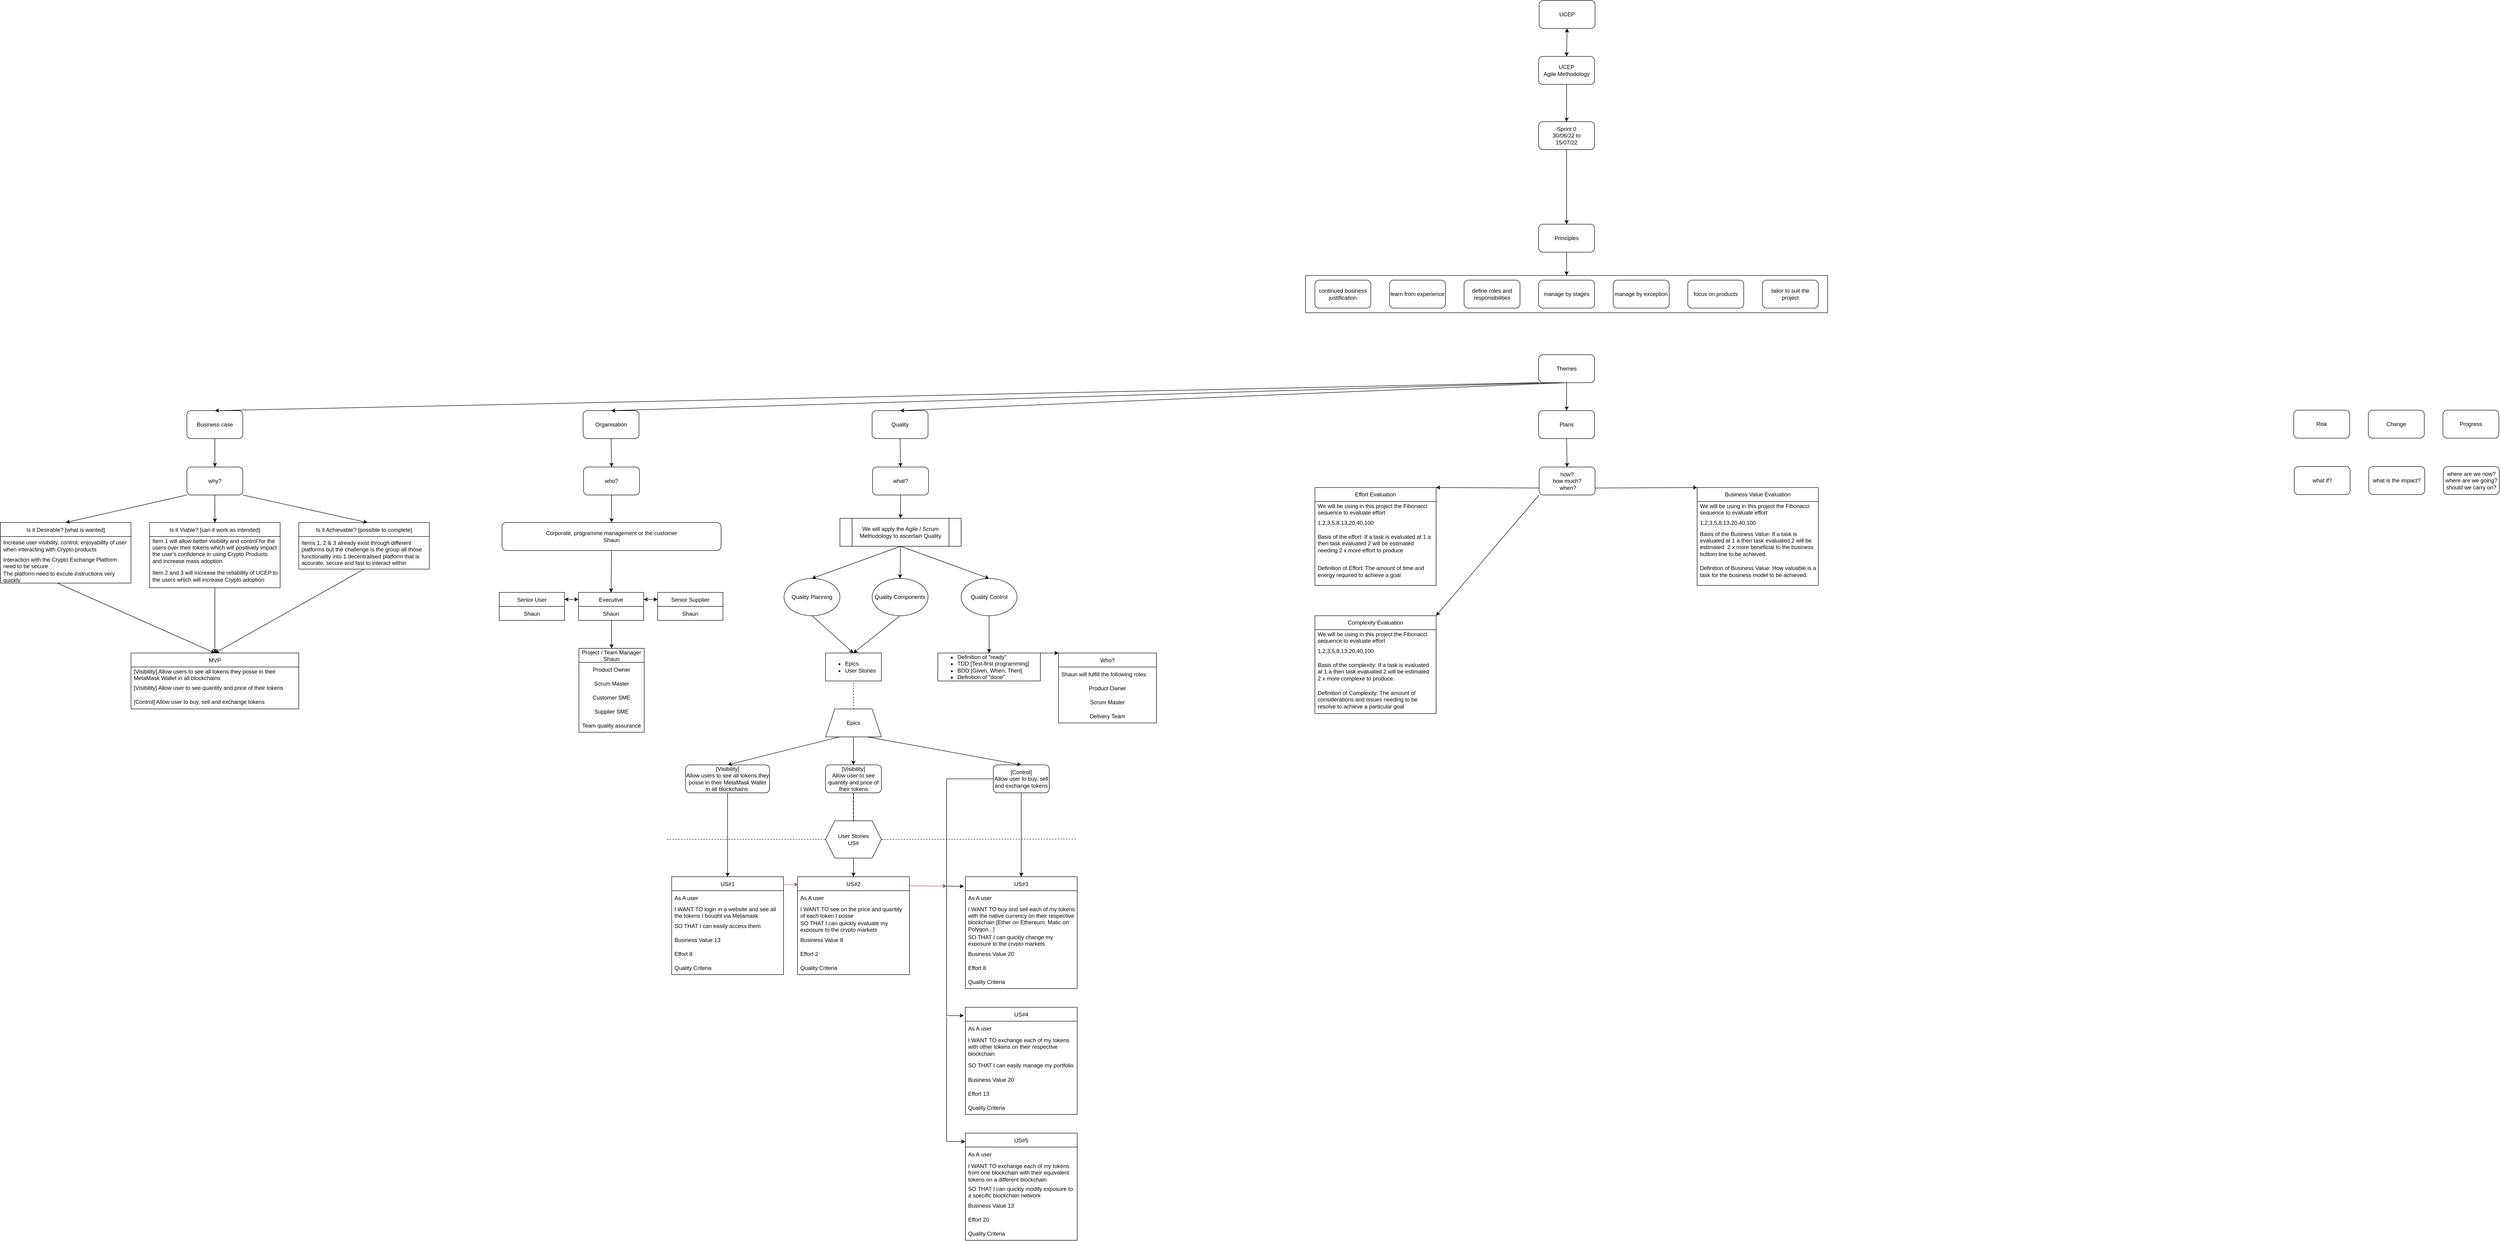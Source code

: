 <mxfile version="20.0.4" type="github">
  <diagram id="-xp2_UzYM689K54tnIvM" name="Page-1">
    <mxGraphModel dx="6742" dy="1818" grid="1" gridSize="10" guides="1" tooltips="1" connect="1" arrows="1" fold="1" page="1" pageScale="1" pageWidth="850" pageHeight="1100" math="0" shadow="0">
      <root>
        <mxCell id="0" />
        <mxCell id="1" parent="0" />
        <mxCell id="vRdH5xnazJ3HthhxBtj9-31" value="" style="endArrow=classic;html=1;rounded=0;exitX=0.5;exitY=1;exitDx=0;exitDy=0;" parent="1" source="vRdH5xnazJ3HthhxBtj9-3" target="vRdH5xnazJ3HthhxBtj9-25" edge="1">
          <mxGeometry width="50" height="50" relative="1" as="geometry">
            <mxPoint x="-1450" y="1800" as="sourcePoint" />
            <mxPoint x="-1400" y="1750" as="targetPoint" />
          </mxGeometry>
        </mxCell>
        <mxCell id="XtWTOUynfwI3D9E_zNgG-14" value="" style="rounded=0;whiteSpace=wrap;html=1;" parent="1" vertex="1">
          <mxGeometry x="-560" y="630" width="1120" height="80" as="geometry" />
        </mxCell>
        <mxCell id="XtWTOUynfwI3D9E_zNgG-5" value="Sprint 0&lt;br&gt;30/06/22 to&lt;br&gt;15/07/22" style="rounded=1;whiteSpace=wrap;html=1;" parent="1" vertex="1">
          <mxGeometry x="-60" y="300" width="120" height="60" as="geometry" />
        </mxCell>
        <mxCell id="XtWTOUynfwI3D9E_zNgG-6" value="Principles" style="rounded=1;whiteSpace=wrap;html=1;" parent="1" vertex="1">
          <mxGeometry x="-60" y="520" width="120" height="60" as="geometry" />
        </mxCell>
        <mxCell id="XtWTOUynfwI3D9E_zNgG-7" value="continued business justification" style="rounded=1;whiteSpace=wrap;html=1;" parent="1" vertex="1">
          <mxGeometry x="-540" y="640" width="120" height="60" as="geometry" />
        </mxCell>
        <mxCell id="XtWTOUynfwI3D9E_zNgG-8" value="learn from experience" style="rounded=1;whiteSpace=wrap;html=1;" parent="1" vertex="1">
          <mxGeometry x="-380" y="640" width="120" height="60" as="geometry" />
        </mxCell>
        <mxCell id="XtWTOUynfwI3D9E_zNgG-9" value="define roles and responsibilities" style="rounded=1;whiteSpace=wrap;html=1;" parent="1" vertex="1">
          <mxGeometry x="-220" y="640" width="120" height="60" as="geometry" />
        </mxCell>
        <mxCell id="XtWTOUynfwI3D9E_zNgG-10" value="manage by stages" style="rounded=1;whiteSpace=wrap;html=1;" parent="1" vertex="1">
          <mxGeometry x="-60" y="640" width="120" height="60" as="geometry" />
        </mxCell>
        <mxCell id="XtWTOUynfwI3D9E_zNgG-11" value="manage by exception" style="rounded=1;whiteSpace=wrap;html=1;" parent="1" vertex="1">
          <mxGeometry x="100" y="640" width="120" height="60" as="geometry" />
        </mxCell>
        <mxCell id="XtWTOUynfwI3D9E_zNgG-12" value="focus on products" style="rounded=1;whiteSpace=wrap;html=1;" parent="1" vertex="1">
          <mxGeometry x="260" y="640" width="120" height="60" as="geometry" />
        </mxCell>
        <mxCell id="XtWTOUynfwI3D9E_zNgG-13" value="tailor to suit the project" style="rounded=1;whiteSpace=wrap;html=1;" parent="1" vertex="1">
          <mxGeometry x="420" y="640" width="120" height="60" as="geometry" />
        </mxCell>
        <mxCell id="XtWTOUynfwI3D9E_zNgG-15" value="" style="endArrow=classic;html=1;rounded=0;entryX=0.5;entryY=0;entryDx=0;entryDy=0;exitX=0.5;exitY=1;exitDx=0;exitDy=0;" parent="1" source="XtWTOUynfwI3D9E_zNgG-6" target="XtWTOUynfwI3D9E_zNgG-14" edge="1">
          <mxGeometry width="50" height="50" relative="1" as="geometry">
            <mxPoint x="-320" y="530" as="sourcePoint" />
            <mxPoint x="-270" y="480" as="targetPoint" />
          </mxGeometry>
        </mxCell>
        <mxCell id="XtWTOUynfwI3D9E_zNgG-17" value="Themes" style="rounded=1;whiteSpace=wrap;html=1;" parent="1" vertex="1">
          <mxGeometry x="-60" y="800" width="120" height="60" as="geometry" />
        </mxCell>
        <mxCell id="XtWTOUynfwI3D9E_zNgG-18" value="Business case" style="rounded=1;whiteSpace=wrap;html=1;" parent="1" vertex="1">
          <mxGeometry x="-2960" y="920" width="120" height="60" as="geometry" />
        </mxCell>
        <mxCell id="XtWTOUynfwI3D9E_zNgG-19" value="Organisation" style="rounded=1;whiteSpace=wrap;html=1;" parent="1" vertex="1">
          <mxGeometry x="-2110" y="920" width="120" height="60" as="geometry" />
        </mxCell>
        <mxCell id="XtWTOUynfwI3D9E_zNgG-20" value="Quality" style="rounded=1;whiteSpace=wrap;html=1;" parent="1" vertex="1">
          <mxGeometry x="-1490" y="920" width="120" height="60" as="geometry" />
        </mxCell>
        <mxCell id="XtWTOUynfwI3D9E_zNgG-21" value="Plans" style="rounded=1;whiteSpace=wrap;html=1;" parent="1" vertex="1">
          <mxGeometry x="-60" y="920" width="120" height="60" as="geometry" />
        </mxCell>
        <mxCell id="XtWTOUynfwI3D9E_zNgG-22" value="Risk" style="rounded=1;whiteSpace=wrap;html=1;" parent="1" vertex="1">
          <mxGeometry x="1560" y="919" width="120" height="60" as="geometry" />
        </mxCell>
        <mxCell id="XtWTOUynfwI3D9E_zNgG-23" value="Change" style="rounded=1;whiteSpace=wrap;html=1;" parent="1" vertex="1">
          <mxGeometry x="1720" y="919" width="120" height="60" as="geometry" />
        </mxCell>
        <mxCell id="XtWTOUynfwI3D9E_zNgG-24" value="Progress" style="rounded=1;whiteSpace=wrap;html=1;" parent="1" vertex="1">
          <mxGeometry x="1880" y="919" width="120" height="60" as="geometry" />
        </mxCell>
        <mxCell id="XtWTOUynfwI3D9E_zNgG-25" value="Is it Desirable? [what is wanted]" style="swimlane;fontStyle=0;childLayout=stackLayout;horizontal=1;startSize=30;horizontalStack=0;resizeParent=1;resizeParentMax=0;resizeLast=0;collapsible=1;marginBottom=0;" parent="1" vertex="1">
          <mxGeometry x="-3360" y="1160" width="280" height="130" as="geometry">
            <mxRectangle x="-1600" y="1160" width="210" height="30" as="alternateBounds" />
          </mxGeometry>
        </mxCell>
        <mxCell id="XtWTOUynfwI3D9E_zNgG-26" value="Increase user visibility, control, enjoyability of user when interacting with Crypto products " style="text;strokeColor=none;fillColor=none;align=left;verticalAlign=middle;spacingLeft=4;spacingRight=4;overflow=hidden;points=[[0,0.5],[1,0.5]];portConstraint=eastwest;rotatable=0;whiteSpace=wrap;" parent="XtWTOUynfwI3D9E_zNgG-25" vertex="1">
          <mxGeometry y="30" width="280" height="40" as="geometry" />
        </mxCell>
        <mxCell id="XtWTOUynfwI3D9E_zNgG-27" value="Interaction with the Crypto Exchange Platform need to be secure" style="text;strokeColor=none;fillColor=none;align=left;verticalAlign=middle;spacingLeft=4;spacingRight=4;overflow=hidden;points=[[0,0.5],[1,0.5]];portConstraint=eastwest;rotatable=0;whiteSpace=wrap;" parent="XtWTOUynfwI3D9E_zNgG-25" vertex="1">
          <mxGeometry y="70" width="280" height="30" as="geometry" />
        </mxCell>
        <mxCell id="XtWTOUynfwI3D9E_zNgG-28" value="The platform need to excute instructions very quickly" style="text;strokeColor=none;fillColor=none;align=left;verticalAlign=middle;spacingLeft=4;spacingRight=4;overflow=hidden;points=[[0,0.5],[1,0.5]];portConstraint=eastwest;rotatable=0;whiteSpace=wrap;" parent="XtWTOUynfwI3D9E_zNgG-25" vertex="1">
          <mxGeometry y="100" width="280" height="30" as="geometry" />
        </mxCell>
        <mxCell id="XtWTOUynfwI3D9E_zNgG-29" value="why?" style="rounded=1;whiteSpace=wrap;html=1;" parent="1" vertex="1">
          <mxGeometry x="-2960" y="1041" width="120" height="60" as="geometry" />
        </mxCell>
        <mxCell id="XtWTOUynfwI3D9E_zNgG-30" value="who?" style="rounded=1;whiteSpace=wrap;html=1;" parent="1" vertex="1">
          <mxGeometry x="-2109" y="1041" width="120" height="60" as="geometry" />
        </mxCell>
        <mxCell id="XtWTOUynfwI3D9E_zNgG-31" value="what?" style="rounded=1;whiteSpace=wrap;html=1;" parent="1" vertex="1">
          <mxGeometry x="-1489" y="1041" width="120" height="60" as="geometry" />
        </mxCell>
        <mxCell id="XtWTOUynfwI3D9E_zNgG-32" value="how? &lt;br&gt;how much?&lt;br&gt;&amp;nbsp;when?" style="rounded=1;whiteSpace=wrap;html=1;" parent="1" vertex="1">
          <mxGeometry x="-59" y="1041" width="120" height="60" as="geometry" />
        </mxCell>
        <mxCell id="XtWTOUynfwI3D9E_zNgG-33" value="what if?" style="rounded=1;whiteSpace=wrap;html=1;" parent="1" vertex="1">
          <mxGeometry x="1561" y="1040" width="120" height="60" as="geometry" />
        </mxCell>
        <mxCell id="XtWTOUynfwI3D9E_zNgG-34" value="what is the impact?" style="rounded=1;whiteSpace=wrap;html=1;" parent="1" vertex="1">
          <mxGeometry x="1721" y="1040" width="120" height="60" as="geometry" />
        </mxCell>
        <mxCell id="XtWTOUynfwI3D9E_zNgG-35" value="where are we now?&lt;br&gt;where are we going?&lt;br&gt;should we carry on?" style="rounded=1;whiteSpace=wrap;html=1;" parent="1" vertex="1">
          <mxGeometry x="1881" y="1040" width="120" height="60" as="geometry" />
        </mxCell>
        <mxCell id="XtWTOUynfwI3D9E_zNgG-36" value="Is it Viable? [can it work as intended]" style="swimlane;fontStyle=0;childLayout=stackLayout;horizontal=1;startSize=30;horizontalStack=0;resizeParent=1;resizeParentMax=0;resizeLast=0;collapsible=1;marginBottom=0;" parent="1" vertex="1">
          <mxGeometry x="-3040" y="1160" width="280" height="140" as="geometry">
            <mxRectangle x="-1280" y="1160" width="240" height="30" as="alternateBounds" />
          </mxGeometry>
        </mxCell>
        <mxCell id="XtWTOUynfwI3D9E_zNgG-37" value="Item 1 will allow better visibility and control for the users over their tokens which will positively impact the user&#39;s confidence in using Crypto Products and increase mass adoption" style="text;strokeColor=none;fillColor=none;align=left;verticalAlign=middle;spacingLeft=4;spacingRight=4;overflow=hidden;points=[[0,0.5],[1,0.5]];portConstraint=eastwest;rotatable=0;whiteSpace=wrap;" parent="XtWTOUynfwI3D9E_zNgG-36" vertex="1">
          <mxGeometry y="30" width="280" height="60" as="geometry" />
        </mxCell>
        <mxCell id="XtWTOUynfwI3D9E_zNgG-38" value="Item 2 and 3 will increase the reliability of UCEP to the users which will increase Crypto adoption" style="text;strokeColor=none;fillColor=none;align=left;verticalAlign=middle;spacingLeft=4;spacingRight=4;overflow=hidden;points=[[0,0.5],[1,0.5]];portConstraint=eastwest;rotatable=0;whiteSpace=wrap;" parent="XtWTOUynfwI3D9E_zNgG-36" vertex="1">
          <mxGeometry y="90" width="280" height="50" as="geometry" />
        </mxCell>
        <mxCell id="XtWTOUynfwI3D9E_zNgG-40" value="Is it Achievable? [possible to complete]" style="swimlane;fontStyle=0;childLayout=stackLayout;horizontal=1;startSize=30;horizontalStack=0;resizeParent=1;resizeParentMax=0;resizeLast=0;collapsible=1;marginBottom=0;" parent="1" vertex="1">
          <mxGeometry x="-2720" y="1160" width="280" height="100" as="geometry">
            <mxRectangle x="-960" y="1160" width="250" height="30" as="alternateBounds" />
          </mxGeometry>
        </mxCell>
        <mxCell id="XtWTOUynfwI3D9E_zNgG-41" value="Items 1, 2 &amp; 3 already exist through different platforms but the challenge is the group all those functionality into 1 decentralised platform that is accurate, secure and fast to interact within " style="text;strokeColor=none;fillColor=none;align=left;verticalAlign=middle;spacingLeft=4;spacingRight=4;overflow=hidden;points=[[0,0.5],[1,0.5]];portConstraint=eastwest;rotatable=0;whiteSpace=wrap;" parent="XtWTOUynfwI3D9E_zNgG-40" vertex="1">
          <mxGeometry y="30" width="280" height="70" as="geometry" />
        </mxCell>
        <mxCell id="XtWTOUynfwI3D9E_zNgG-50" value="UCEP" style="rounded=1;whiteSpace=wrap;html=1;" parent="1" vertex="1">
          <mxGeometry x="-59" y="40" width="120" height="60" as="geometry" />
        </mxCell>
        <mxCell id="XtWTOUynfwI3D9E_zNgG-51" value="UCEP&lt;br&gt;Agile Methodology" style="rounded=1;whiteSpace=wrap;html=1;" parent="1" vertex="1">
          <mxGeometry x="-60" y="160" width="120" height="60" as="geometry" />
        </mxCell>
        <mxCell id="XtWTOUynfwI3D9E_zNgG-52" value="" style="endArrow=classic;html=1;rounded=0;entryX=0.5;entryY=0;entryDx=0;entryDy=0;exitX=0.5;exitY=1;exitDx=0;exitDy=0;" parent="1" source="XtWTOUynfwI3D9E_zNgG-51" target="XtWTOUynfwI3D9E_zNgG-5" edge="1">
          <mxGeometry width="50" height="50" relative="1" as="geometry">
            <mxPoint x="130" y="240" as="sourcePoint" />
            <mxPoint x="180" y="190" as="targetPoint" />
          </mxGeometry>
        </mxCell>
        <mxCell id="XtWTOUynfwI3D9E_zNgG-53" value="" style="endArrow=classic;startArrow=classic;html=1;rounded=0;entryX=0.5;entryY=1;entryDx=0;entryDy=0;exitX=0.5;exitY=0;exitDx=0;exitDy=0;" parent="1" source="XtWTOUynfwI3D9E_zNgG-51" target="XtWTOUynfwI3D9E_zNgG-50" edge="1">
          <mxGeometry width="50" height="50" relative="1" as="geometry">
            <mxPoint x="-120" y="150" as="sourcePoint" />
            <mxPoint x="-70" y="100" as="targetPoint" />
          </mxGeometry>
        </mxCell>
        <mxCell id="XtWTOUynfwI3D9E_zNgG-54" value="" style="endArrow=classic;html=1;rounded=0;exitX=0.5;exitY=1;exitDx=0;exitDy=0;" parent="1" source="XtWTOUynfwI3D9E_zNgG-5" target="XtWTOUynfwI3D9E_zNgG-6" edge="1">
          <mxGeometry width="50" height="50" relative="1" as="geometry">
            <mxPoint x="10" y="230.0" as="sourcePoint" />
            <mxPoint x="10" y="310.0" as="targetPoint" />
          </mxGeometry>
        </mxCell>
        <mxCell id="XtWTOUynfwI3D9E_zNgG-55" value="MVP" style="swimlane;fontStyle=0;childLayout=stackLayout;horizontal=1;startSize=30;horizontalStack=0;resizeParent=1;resizeParentMax=0;resizeLast=0;collapsible=1;marginBottom=0;" parent="1" vertex="1">
          <mxGeometry x="-3080" y="1440" width="360" height="120" as="geometry" />
        </mxCell>
        <mxCell id="iUvvFjzNi27CCmDbadeU-1" value="[Visibility] Allow users to see all tokens they posse in their MetaMask Wallet in all blockchains " style="text;strokeColor=none;fillColor=none;align=left;verticalAlign=middle;spacingLeft=4;spacingRight=4;overflow=hidden;points=[[0,0.5],[1,0.5]];portConstraint=eastwest;rotatable=0;whiteSpace=wrap;" parent="XtWTOUynfwI3D9E_zNgG-55" vertex="1">
          <mxGeometry y="30" width="360" height="30" as="geometry" />
        </mxCell>
        <mxCell id="iUvvFjzNi27CCmDbadeU-2" value="[Visibility] Allow user to see quantity and price of their tokens" style="text;strokeColor=none;fillColor=none;align=left;verticalAlign=middle;spacingLeft=4;spacingRight=4;overflow=hidden;points=[[0,0.5],[1,0.5]];portConstraint=eastwest;rotatable=0;whiteSpace=wrap;" parent="XtWTOUynfwI3D9E_zNgG-55" vertex="1">
          <mxGeometry y="60" width="360" height="30" as="geometry" />
        </mxCell>
        <mxCell id="iUvvFjzNi27CCmDbadeU-3" value="[Control] Allow user to buy, sell and exchange tokens" style="text;strokeColor=none;fillColor=none;align=left;verticalAlign=middle;spacingLeft=4;spacingRight=4;overflow=hidden;points=[[0,0.5],[1,0.5]];portConstraint=eastwest;rotatable=0;whiteSpace=wrap;" parent="XtWTOUynfwI3D9E_zNgG-55" vertex="1">
          <mxGeometry y="90" width="360" height="30" as="geometry" />
        </mxCell>
        <mxCell id="XtWTOUynfwI3D9E_zNgG-59" value="" style="endArrow=classic;html=1;rounded=0;entryX=0.5;entryY=0;entryDx=0;entryDy=0;exitX=0;exitY=1;exitDx=0;exitDy=0;" parent="1" source="XtWTOUynfwI3D9E_zNgG-29" target="XtWTOUynfwI3D9E_zNgG-25" edge="1">
          <mxGeometry width="50" height="50" relative="1" as="geometry">
            <mxPoint x="-3090" y="940" as="sourcePoint" />
            <mxPoint x="-3040" y="890" as="targetPoint" />
          </mxGeometry>
        </mxCell>
        <mxCell id="XtWTOUynfwI3D9E_zNgG-60" value="" style="endArrow=classic;html=1;rounded=0;exitX=0.5;exitY=1;exitDx=0;exitDy=0;" parent="1" source="XtWTOUynfwI3D9E_zNgG-29" target="XtWTOUynfwI3D9E_zNgG-36" edge="1">
          <mxGeometry width="50" height="50" relative="1" as="geometry">
            <mxPoint x="-2950" y="1111" as="sourcePoint" />
            <mxPoint x="-3210" y="1170" as="targetPoint" />
          </mxGeometry>
        </mxCell>
        <mxCell id="XtWTOUynfwI3D9E_zNgG-61" value="" style="endArrow=classic;html=1;rounded=0;exitX=1;exitY=1;exitDx=0;exitDy=0;entryX=0.527;entryY=0.001;entryDx=0;entryDy=0;entryPerimeter=0;" parent="1" source="XtWTOUynfwI3D9E_zNgG-29" target="XtWTOUynfwI3D9E_zNgG-40" edge="1">
          <mxGeometry width="50" height="50" relative="1" as="geometry">
            <mxPoint x="-2890" y="1111" as="sourcePoint" />
            <mxPoint x="-2890" y="1170" as="targetPoint" />
          </mxGeometry>
        </mxCell>
        <mxCell id="XtWTOUynfwI3D9E_zNgG-62" value="" style="endArrow=classic;html=1;rounded=0;entryX=0.5;entryY=0;entryDx=0;entryDy=0;exitX=0.438;exitY=1.006;exitDx=0;exitDy=0;exitPerimeter=0;" parent="1" source="XtWTOUynfwI3D9E_zNgG-28" target="XtWTOUynfwI3D9E_zNgG-55" edge="1">
          <mxGeometry width="50" height="50" relative="1" as="geometry">
            <mxPoint x="-3260" y="1190" as="sourcePoint" />
            <mxPoint x="-2880" y="1440" as="targetPoint" />
          </mxGeometry>
        </mxCell>
        <mxCell id="XtWTOUynfwI3D9E_zNgG-63" value="" style="endArrow=classic;html=1;rounded=0;entryX=0.5;entryY=0;entryDx=0;entryDy=0;exitX=0.5;exitY=1;exitDx=0;exitDy=0;" parent="1" source="XtWTOUynfwI3D9E_zNgG-36" target="XtWTOUynfwI3D9E_zNgG-55" edge="1">
          <mxGeometry width="50" height="50" relative="1" as="geometry">
            <mxPoint x="-2920" y="1200" as="sourcePoint" />
            <mxPoint x="-2890" y="1450" as="targetPoint" />
          </mxGeometry>
        </mxCell>
        <mxCell id="XtWTOUynfwI3D9E_zNgG-64" value="" style="endArrow=classic;html=1;rounded=0;exitX=0.5;exitY=1;exitDx=0;exitDy=0;entryX=0.5;entryY=0;entryDx=0;entryDy=0;" parent="1" source="XtWTOUynfwI3D9E_zNgG-40" target="XtWTOUynfwI3D9E_zNgG-55" edge="1">
          <mxGeometry width="50" height="50" relative="1" as="geometry">
            <mxPoint x="-2890" y="1310" as="sourcePoint" />
            <mxPoint x="-2830" y="1410" as="targetPoint" />
          </mxGeometry>
        </mxCell>
        <mxCell id="XtWTOUynfwI3D9E_zNgG-65" value="" style="endArrow=classic;html=1;rounded=0;entryX=0.5;entryY=0;entryDx=0;entryDy=0;exitX=0.5;exitY=1;exitDx=0;exitDy=0;" parent="1" source="XtWTOUynfwI3D9E_zNgG-18" target="XtWTOUynfwI3D9E_zNgG-29" edge="1">
          <mxGeometry width="50" height="50" relative="1" as="geometry">
            <mxPoint x="-3000" y="820" as="sourcePoint" />
            <mxPoint x="-2950" y="770" as="targetPoint" />
          </mxGeometry>
        </mxCell>
        <mxCell id="iUvvFjzNi27CCmDbadeU-4" value="" style="endArrow=classic;html=1;rounded=0;entryX=0.5;entryY=0;entryDx=0;entryDy=0;exitX=0;exitY=1;exitDx=0;exitDy=0;" parent="1" source="XtWTOUynfwI3D9E_zNgG-17" target="XtWTOUynfwI3D9E_zNgG-18" edge="1">
          <mxGeometry width="50" height="50" relative="1" as="geometry">
            <mxPoint x="-760" y="510" as="sourcePoint" />
            <mxPoint x="-710" y="460" as="targetPoint" />
          </mxGeometry>
        </mxCell>
        <mxCell id="iaCH7gc9dJWfAc2DTMmz-1" value="" style="endArrow=classic;html=1;rounded=0;entryX=0.5;entryY=0;entryDx=0;entryDy=0;exitX=0.25;exitY=1;exitDx=0;exitDy=0;" parent="1" source="XtWTOUynfwI3D9E_zNgG-17" target="XtWTOUynfwI3D9E_zNgG-19" edge="1">
          <mxGeometry width="50" height="50" relative="1" as="geometry">
            <mxPoint x="-550" y="1140" as="sourcePoint" />
            <mxPoint x="-500" y="1090" as="targetPoint" />
          </mxGeometry>
        </mxCell>
        <mxCell id="iaCH7gc9dJWfAc2DTMmz-2" value="" style="endArrow=classic;html=1;rounded=0;entryX=0.5;entryY=0;entryDx=0;entryDy=0;exitX=0.5;exitY=1;exitDx=0;exitDy=0;" parent="1" source="XtWTOUynfwI3D9E_zNgG-19" target="XtWTOUynfwI3D9E_zNgG-30" edge="1">
          <mxGeometry width="50" height="50" relative="1" as="geometry">
            <mxPoint x="-2050" y="990" as="sourcePoint" />
            <mxPoint x="-2240" y="980" as="targetPoint" />
          </mxGeometry>
        </mxCell>
        <mxCell id="iaCH7gc9dJWfAc2DTMmz-7" value="Senior User" style="swimlane;fontStyle=0;childLayout=stackLayout;horizontal=1;startSize=30;horizontalStack=0;resizeParent=1;resizeParentMax=0;resizeLast=0;collapsible=1;marginBottom=0;" parent="1" vertex="1">
          <mxGeometry x="-2290" y="1310" width="140" height="60" as="geometry" />
        </mxCell>
        <mxCell id="iaCH7gc9dJWfAc2DTMmz-8" value="Shaun" style="text;strokeColor=none;fillColor=none;align=center;verticalAlign=middle;spacingLeft=4;spacingRight=4;overflow=hidden;points=[[0,0.5],[1,0.5]];portConstraint=eastwest;rotatable=0;" parent="iaCH7gc9dJWfAc2DTMmz-7" vertex="1">
          <mxGeometry y="30" width="140" height="30" as="geometry" />
        </mxCell>
        <mxCell id="iaCH7gc9dJWfAc2DTMmz-11" value="Executive" style="swimlane;fontStyle=0;childLayout=stackLayout;horizontal=1;startSize=30;horizontalStack=0;resizeParent=1;resizeParentMax=0;resizeLast=0;collapsible=1;marginBottom=0;" parent="1" vertex="1">
          <mxGeometry x="-2120" y="1310" width="140" height="60" as="geometry" />
        </mxCell>
        <mxCell id="iaCH7gc9dJWfAc2DTMmz-12" value="Shaun" style="text;strokeColor=none;fillColor=none;align=center;verticalAlign=middle;spacingLeft=4;spacingRight=4;overflow=hidden;points=[[0,0.5],[1,0.5]];portConstraint=eastwest;rotatable=0;" parent="iaCH7gc9dJWfAc2DTMmz-11" vertex="1">
          <mxGeometry y="30" width="140" height="30" as="geometry" />
        </mxCell>
        <mxCell id="iaCH7gc9dJWfAc2DTMmz-13" value="Senior Supplier" style="swimlane;fontStyle=0;childLayout=stackLayout;horizontal=1;startSize=30;horizontalStack=0;resizeParent=1;resizeParentMax=0;resizeLast=0;collapsible=1;marginBottom=0;" parent="1" vertex="1">
          <mxGeometry x="-1950" y="1310" width="140" height="60" as="geometry" />
        </mxCell>
        <mxCell id="iaCH7gc9dJWfAc2DTMmz-14" value="Shaun" style="text;strokeColor=none;fillColor=none;align=center;verticalAlign=middle;spacingLeft=4;spacingRight=4;overflow=hidden;points=[[0,0.5],[1,0.5]];portConstraint=eastwest;rotatable=0;" parent="iaCH7gc9dJWfAc2DTMmz-13" vertex="1">
          <mxGeometry y="30" width="140" height="30" as="geometry" />
        </mxCell>
        <mxCell id="iaCH7gc9dJWfAc2DTMmz-15" value="Project / Team Manager&#xa;Shaun" style="swimlane;fontStyle=0;childLayout=stackLayout;horizontal=1;startSize=30;horizontalStack=0;resizeParent=1;resizeParentMax=0;resizeLast=0;collapsible=1;marginBottom=0;" parent="1" vertex="1">
          <mxGeometry x="-2119" y="1430" width="140" height="180" as="geometry" />
        </mxCell>
        <mxCell id="Typ8SdLC9rbJ4DN7pZdF-2" value="Product Owner" style="text;strokeColor=none;fillColor=none;align=center;verticalAlign=middle;spacingLeft=4;spacingRight=4;overflow=hidden;points=[[0,0.5],[1,0.5]];portConstraint=eastwest;rotatable=0;" parent="iaCH7gc9dJWfAc2DTMmz-15" vertex="1">
          <mxGeometry y="30" width="140" height="30" as="geometry" />
        </mxCell>
        <mxCell id="iaCH7gc9dJWfAc2DTMmz-18" value="Scrum Master" style="text;strokeColor=none;fillColor=none;align=center;verticalAlign=middle;spacingLeft=4;spacingRight=4;overflow=hidden;points=[[0,0.5],[1,0.5]];portConstraint=eastwest;rotatable=0;" parent="iaCH7gc9dJWfAc2DTMmz-15" vertex="1">
          <mxGeometry y="60" width="140" height="30" as="geometry" />
        </mxCell>
        <mxCell id="iaCH7gc9dJWfAc2DTMmz-16" value="Customer SME" style="text;strokeColor=none;fillColor=none;align=center;verticalAlign=middle;spacingLeft=4;spacingRight=4;overflow=hidden;points=[[0,0.5],[1,0.5]];portConstraint=eastwest;rotatable=0;" parent="iaCH7gc9dJWfAc2DTMmz-15" vertex="1">
          <mxGeometry y="90" width="140" height="30" as="geometry" />
        </mxCell>
        <mxCell id="iaCH7gc9dJWfAc2DTMmz-17" value="Supplier SME" style="text;strokeColor=none;fillColor=none;align=center;verticalAlign=middle;spacingLeft=4;spacingRight=4;overflow=hidden;points=[[0,0.5],[1,0.5]];portConstraint=eastwest;rotatable=0;" parent="iaCH7gc9dJWfAc2DTMmz-15" vertex="1">
          <mxGeometry y="120" width="140" height="30" as="geometry" />
        </mxCell>
        <mxCell id="Typ8SdLC9rbJ4DN7pZdF-1" value="Team quality assurance" style="text;strokeColor=none;fillColor=none;align=center;verticalAlign=middle;spacingLeft=4;spacingRight=4;overflow=hidden;points=[[0,0.5],[1,0.5]];portConstraint=eastwest;rotatable=0;" parent="iaCH7gc9dJWfAc2DTMmz-15" vertex="1">
          <mxGeometry y="150" width="140" height="30" as="geometry" />
        </mxCell>
        <mxCell id="iaCH7gc9dJWfAc2DTMmz-22" value="" style="endArrow=classic;html=1;rounded=0;entryX=0.5;entryY=0;entryDx=0;entryDy=0;exitX=0.507;exitY=0.967;exitDx=0;exitDy=0;exitPerimeter=0;" parent="1" source="iaCH7gc9dJWfAc2DTMmz-12" target="iaCH7gc9dJWfAc2DTMmz-15" edge="1">
          <mxGeometry width="50" height="50" relative="1" as="geometry">
            <mxPoint x="-2590" y="1430" as="sourcePoint" />
            <mxPoint x="-2050" y="1430" as="targetPoint" />
          </mxGeometry>
        </mxCell>
        <mxCell id="iaCH7gc9dJWfAc2DTMmz-23" value="" style="endArrow=classic;startArrow=classic;html=1;rounded=0;entryX=0;entryY=0.25;entryDx=0;entryDy=0;exitX=1;exitY=0.25;exitDx=0;exitDy=0;" parent="1" source="iaCH7gc9dJWfAc2DTMmz-7" target="iaCH7gc9dJWfAc2DTMmz-11" edge="1">
          <mxGeometry width="50" height="50" relative="1" as="geometry">
            <mxPoint x="-2410" y="1450" as="sourcePoint" />
            <mxPoint x="-2360" y="1400" as="targetPoint" />
          </mxGeometry>
        </mxCell>
        <mxCell id="iaCH7gc9dJWfAc2DTMmz-24" value="" style="endArrow=classic;startArrow=classic;html=1;rounded=0;entryX=0;entryY=0.25;entryDx=0;entryDy=0;exitX=1;exitY=0.25;exitDx=0;exitDy=0;" parent="1" source="iaCH7gc9dJWfAc2DTMmz-11" target="iaCH7gc9dJWfAc2DTMmz-13" edge="1">
          <mxGeometry width="50" height="50" relative="1" as="geometry">
            <mxPoint x="-2430" y="1460" as="sourcePoint" />
            <mxPoint x="-2380" y="1410" as="targetPoint" />
          </mxGeometry>
        </mxCell>
        <mxCell id="iaCH7gc9dJWfAc2DTMmz-25" value="Corporate, programme management or the customer&lt;br&gt;Shaun" style="rounded=1;whiteSpace=wrap;html=1;" parent="1" vertex="1">
          <mxGeometry x="-2284" y="1160" width="470" height="60" as="geometry" />
        </mxCell>
        <mxCell id="iaCH7gc9dJWfAc2DTMmz-26" value="" style="endArrow=classic;html=1;rounded=0;entryX=0.5;entryY=0;entryDx=0;entryDy=0;exitX=0.5;exitY=1;exitDx=0;exitDy=0;" parent="1" source="XtWTOUynfwI3D9E_zNgG-30" target="iaCH7gc9dJWfAc2DTMmz-25" edge="1">
          <mxGeometry width="50" height="50" relative="1" as="geometry">
            <mxPoint x="-2290" y="1100" as="sourcePoint" />
            <mxPoint x="-2240" y="1050" as="targetPoint" />
          </mxGeometry>
        </mxCell>
        <mxCell id="iaCH7gc9dJWfAc2DTMmz-27" value="" style="endArrow=classic;html=1;rounded=0;entryX=0.5;entryY=0;entryDx=0;entryDy=0;exitX=0.5;exitY=1;exitDx=0;exitDy=0;" parent="1" source="iaCH7gc9dJWfAc2DTMmz-25" target="iaCH7gc9dJWfAc2DTMmz-11" edge="1">
          <mxGeometry width="50" height="50" relative="1" as="geometry">
            <mxPoint x="-2240" y="1300" as="sourcePoint" />
            <mxPoint x="-2190" y="1250" as="targetPoint" />
          </mxGeometry>
        </mxCell>
        <mxCell id="Typ8SdLC9rbJ4DN7pZdF-3" value="" style="endArrow=classic;html=1;rounded=0;entryX=0.5;entryY=0;entryDx=0;entryDy=0;exitX=0.5;exitY=1;exitDx=0;exitDy=0;" parent="1" source="XtWTOUynfwI3D9E_zNgG-20" target="XtWTOUynfwI3D9E_zNgG-31" edge="1">
          <mxGeometry width="50" height="50" relative="1" as="geometry">
            <mxPoint x="-1620" y="1060" as="sourcePoint" />
            <mxPoint x="-1570" y="1010" as="targetPoint" />
          </mxGeometry>
        </mxCell>
        <mxCell id="Typ8SdLC9rbJ4DN7pZdF-4" value="" style="endArrow=classic;html=1;rounded=0;entryX=0.5;entryY=0;entryDx=0;entryDy=0;exitX=0.5;exitY=1;exitDx=0;exitDy=0;" parent="1" source="XtWTOUynfwI3D9E_zNgG-17" target="XtWTOUynfwI3D9E_zNgG-20" edge="1">
          <mxGeometry width="50" height="50" relative="1" as="geometry">
            <mxPoint x="-300" y="950" as="sourcePoint" />
            <mxPoint x="-250" y="900" as="targetPoint" />
          </mxGeometry>
        </mxCell>
        <mxCell id="Typ8SdLC9rbJ4DN7pZdF-5" value="We will apply the Agile / Scrum Methodology to ascertain Quality" style="shape=process;whiteSpace=wrap;html=1;backgroundOutline=1;" parent="1" vertex="1">
          <mxGeometry x="-1559" y="1151" width="260" height="60" as="geometry" />
        </mxCell>
        <mxCell id="Typ8SdLC9rbJ4DN7pZdF-6" value="" style="endArrow=classic;html=1;rounded=0;entryX=0.5;entryY=0;entryDx=0;entryDy=0;exitX=0.5;exitY=1;exitDx=0;exitDy=0;" parent="1" source="XtWTOUynfwI3D9E_zNgG-31" target="Typ8SdLC9rbJ4DN7pZdF-5" edge="1">
          <mxGeometry width="50" height="50" relative="1" as="geometry">
            <mxPoint x="-1720" y="1040" as="sourcePoint" />
            <mxPoint x="-1670" y="990" as="targetPoint" />
          </mxGeometry>
        </mxCell>
        <mxCell id="Typ8SdLC9rbJ4DN7pZdF-11" value="Quality Planning" style="ellipse;whiteSpace=wrap;html=1;" parent="1" vertex="1">
          <mxGeometry x="-1679" y="1280" width="120" height="80" as="geometry" />
        </mxCell>
        <mxCell id="Typ8SdLC9rbJ4DN7pZdF-12" value="Quality Components" style="ellipse;whiteSpace=wrap;html=1;" parent="1" vertex="1">
          <mxGeometry x="-1490" y="1280" width="120" height="80" as="geometry" />
        </mxCell>
        <mxCell id="Typ8SdLC9rbJ4DN7pZdF-13" value="Quality Control" style="ellipse;whiteSpace=wrap;html=1;" parent="1" vertex="1">
          <mxGeometry x="-1299" y="1280" width="120" height="80" as="geometry" />
        </mxCell>
        <mxCell id="Typ8SdLC9rbJ4DN7pZdF-14" value="" style="endArrow=classic;html=1;rounded=0;entryX=0.5;entryY=0;entryDx=0;entryDy=0;exitX=0.5;exitY=1;exitDx=0;exitDy=0;" parent="1" source="Typ8SdLC9rbJ4DN7pZdF-5" target="Typ8SdLC9rbJ4DN7pZdF-11" edge="1">
          <mxGeometry width="50" height="50" relative="1" as="geometry">
            <mxPoint x="-1530" y="1280" as="sourcePoint" />
            <mxPoint x="-1480" y="1230" as="targetPoint" />
          </mxGeometry>
        </mxCell>
        <mxCell id="Typ8SdLC9rbJ4DN7pZdF-15" value="" style="endArrow=classic;html=1;rounded=0;exitX=0.5;exitY=1;exitDx=0;exitDy=0;entryX=0.5;entryY=0;entryDx=0;entryDy=0;" parent="1" source="Typ8SdLC9rbJ4DN7pZdF-5" target="Typ8SdLC9rbJ4DN7pZdF-12" edge="1">
          <mxGeometry width="50" height="50" relative="1" as="geometry">
            <mxPoint x="-1350" y="1280" as="sourcePoint" />
            <mxPoint x="-1300" y="1230" as="targetPoint" />
          </mxGeometry>
        </mxCell>
        <mxCell id="Typ8SdLC9rbJ4DN7pZdF-16" value="" style="endArrow=classic;html=1;rounded=0;exitX=0.5;exitY=1;exitDx=0;exitDy=0;entryX=0.5;entryY=0;entryDx=0;entryDy=0;" parent="1" source="Typ8SdLC9rbJ4DN7pZdF-5" target="Typ8SdLC9rbJ4DN7pZdF-13" edge="1">
          <mxGeometry width="50" height="50" relative="1" as="geometry">
            <mxPoint x="-1419" y="1221" as="sourcePoint" />
            <mxPoint x="-1420" y="1290" as="targetPoint" />
          </mxGeometry>
        </mxCell>
        <mxCell id="Typ8SdLC9rbJ4DN7pZdF-17" value="&lt;blockquote style=&quot;margin: 0 0 0 40px; border: none; padding: 0px;&quot;&gt;&lt;/blockquote&gt;&lt;ul&gt;&lt;li&gt;&lt;span style=&quot;background-color: initial;&quot;&gt;Epics&lt;/span&gt;&lt;/li&gt;&lt;li&gt;&lt;span style=&quot;background-color: initial;&quot;&gt;User Stories&lt;/span&gt;&lt;/li&gt;&lt;/ul&gt;" style="rounded=0;whiteSpace=wrap;html=1;align=left;" parent="1" vertex="1">
          <mxGeometry x="-1590" y="1440" width="120" height="60" as="geometry" />
        </mxCell>
        <mxCell id="Typ8SdLC9rbJ4DN7pZdF-18" value="&lt;blockquote style=&quot;margin: 0 0 0 40px; border: none; padding: 0px;&quot;&gt;&lt;/blockquote&gt;&lt;ul&gt;&lt;li&gt;Definition of &quot;ready&quot;&lt;/li&gt;&lt;li&gt;TDD [Test-first programming]&lt;/li&gt;&lt;li&gt;BDD [Given, When, Then]&lt;/li&gt;&lt;li&gt;Definition of &quot;done&quot;&lt;/li&gt;&lt;/ul&gt;" style="rounded=0;whiteSpace=wrap;html=1;align=left;" parent="1" vertex="1">
          <mxGeometry x="-1349" y="1440" width="220" height="60" as="geometry" />
        </mxCell>
        <mxCell id="Typ8SdLC9rbJ4DN7pZdF-19" value="" style="endArrow=classic;html=1;rounded=0;exitX=0.5;exitY=1;exitDx=0;exitDy=0;entryX=0.5;entryY=0;entryDx=0;entryDy=0;" parent="1" source="Typ8SdLC9rbJ4DN7pZdF-11" target="Typ8SdLC9rbJ4DN7pZdF-17" edge="1">
          <mxGeometry width="50" height="50" relative="1" as="geometry">
            <mxPoint x="-1720" y="1490" as="sourcePoint" />
            <mxPoint x="-1550" y="1440" as="targetPoint" />
          </mxGeometry>
        </mxCell>
        <mxCell id="Typ8SdLC9rbJ4DN7pZdF-20" value="" style="endArrow=classic;html=1;rounded=0;exitX=0.5;exitY=1;exitDx=0;exitDy=0;entryX=0.5;entryY=0;entryDx=0;entryDy=0;" parent="1" source="Typ8SdLC9rbJ4DN7pZdF-12" target="Typ8SdLC9rbJ4DN7pZdF-17" edge="1">
          <mxGeometry width="50" height="50" relative="1" as="geometry">
            <mxPoint x="-1609" y="1370" as="sourcePoint" />
            <mxPoint x="-1540" y="1450" as="targetPoint" />
          </mxGeometry>
        </mxCell>
        <mxCell id="Typ8SdLC9rbJ4DN7pZdF-21" value="" style="endArrow=classic;html=1;rounded=0;exitX=0.5;exitY=1;exitDx=0;exitDy=0;entryX=0.5;entryY=0;entryDx=0;entryDy=0;" parent="1" source="Typ8SdLC9rbJ4DN7pZdF-13" target="Typ8SdLC9rbJ4DN7pZdF-18" edge="1">
          <mxGeometry width="50" height="50" relative="1" as="geometry">
            <mxPoint x="-1420" y="1370" as="sourcePoint" />
            <mxPoint x="-1520" y="1450" as="targetPoint" />
          </mxGeometry>
        </mxCell>
        <mxCell id="vRdH5xnazJ3HthhxBtj9-2" value="&lt;span style=&quot;text-align: left;&quot;&gt;[Visibility] &lt;br&gt;Allow users to see all tokens they posse in their MetaMask Wallet in all blockchains&amp;nbsp;&lt;/span&gt;" style="rounded=1;whiteSpace=wrap;html=1;" parent="1" vertex="1">
          <mxGeometry x="-1890" y="1680" width="180" height="60" as="geometry" />
        </mxCell>
        <mxCell id="vRdH5xnazJ3HthhxBtj9-3" value="&lt;span style=&quot;text-align: left;&quot;&gt;[Visibility] &lt;br&gt;Allow user to see quantity and price of their tokens&lt;/span&gt;" style="rounded=1;whiteSpace=wrap;html=1;" parent="1" vertex="1">
          <mxGeometry x="-1590" y="1680" width="120" height="60" as="geometry" />
        </mxCell>
        <mxCell id="vRdH5xnazJ3HthhxBtj9-4" value="&lt;span style=&quot;text-align: left;&quot;&gt;[Control] &lt;br&gt;Allow user to buy, sell and exchange tokens&lt;/span&gt;" style="rounded=1;whiteSpace=wrap;html=1;" parent="1" vertex="1">
          <mxGeometry x="-1230" y="1680" width="120" height="60" as="geometry" />
        </mxCell>
        <mxCell id="vRdH5xnazJ3HthhxBtj9-7" value="Epics" style="shape=trapezoid;perimeter=trapezoidPerimeter;whiteSpace=wrap;html=1;fixedSize=1;" parent="1" vertex="1">
          <mxGeometry x="-1590" y="1560" width="120" height="60" as="geometry" />
        </mxCell>
        <mxCell id="vRdH5xnazJ3HthhxBtj9-8" value="User Stories&lt;br&gt;US#" style="shape=hexagon;perimeter=hexagonPerimeter2;whiteSpace=wrap;html=1;fixedSize=1;" parent="1" vertex="1">
          <mxGeometry x="-1590" y="1800" width="120" height="80" as="geometry" />
        </mxCell>
        <mxCell id="vRdH5xnazJ3HthhxBtj9-9" value="" style="endArrow=classic;html=1;rounded=0;entryX=0.5;entryY=0;entryDx=0;entryDy=0;exitX=0.25;exitY=1;exitDx=0;exitDy=0;" parent="1" source="vRdH5xnazJ3HthhxBtj9-7" target="vRdH5xnazJ3HthhxBtj9-2" edge="1">
          <mxGeometry width="50" height="50" relative="1" as="geometry">
            <mxPoint x="-1800" y="1580" as="sourcePoint" />
            <mxPoint x="-1750" y="1530" as="targetPoint" />
          </mxGeometry>
        </mxCell>
        <mxCell id="vRdH5xnazJ3HthhxBtj9-10" value="" style="endArrow=classic;html=1;rounded=0;exitX=0.5;exitY=1;exitDx=0;exitDy=0;" parent="1" source="vRdH5xnazJ3HthhxBtj9-7" target="vRdH5xnazJ3HthhxBtj9-3" edge="1">
          <mxGeometry width="50" height="50" relative="1" as="geometry">
            <mxPoint x="-1550" y="1630.0" as="sourcePoint" />
            <mxPoint x="-1790" y="1690" as="targetPoint" />
          </mxGeometry>
        </mxCell>
        <mxCell id="vRdH5xnazJ3HthhxBtj9-11" value="" style="endArrow=classic;html=1;rounded=0;exitX=0.75;exitY=1;exitDx=0;exitDy=0;entryX=0.5;entryY=0;entryDx=0;entryDy=0;" parent="1" source="vRdH5xnazJ3HthhxBtj9-7" target="vRdH5xnazJ3HthhxBtj9-4" edge="1">
          <mxGeometry width="50" height="50" relative="1" as="geometry">
            <mxPoint x="-1520" y="1630.0" as="sourcePoint" />
            <mxPoint x="-1520" y="1690" as="targetPoint" />
          </mxGeometry>
        </mxCell>
        <mxCell id="vRdH5xnazJ3HthhxBtj9-14" value="" style="endArrow=none;dashed=1;html=1;dashPattern=1 3;strokeWidth=2;rounded=0;entryX=0.5;entryY=1;entryDx=0;entryDy=0;exitX=0.5;exitY=0;exitDx=0;exitDy=0;" parent="1" source="vRdH5xnazJ3HthhxBtj9-8" target="vRdH5xnazJ3HthhxBtj9-3" edge="1">
          <mxGeometry width="50" height="50" relative="1" as="geometry">
            <mxPoint x="-1430" y="1840" as="sourcePoint" />
            <mxPoint x="-1380" y="1790" as="targetPoint" />
          </mxGeometry>
        </mxCell>
        <mxCell id="vRdH5xnazJ3HthhxBtj9-16" value="" style="endArrow=none;dashed=1;html=1;rounded=0;" parent="1" target="vRdH5xnazJ3HthhxBtj9-8" edge="1">
          <mxGeometry width="50" height="50" relative="1" as="geometry">
            <mxPoint x="-1930" y="1840" as="sourcePoint" />
            <mxPoint x="-1820" y="1790" as="targetPoint" />
          </mxGeometry>
        </mxCell>
        <mxCell id="vRdH5xnazJ3HthhxBtj9-17" value="" style="endArrow=none;dashed=1;html=1;rounded=0;exitX=1;exitY=0.5;exitDx=0;exitDy=0;" parent="1" source="vRdH5xnazJ3HthhxBtj9-8" edge="1">
          <mxGeometry width="50" height="50" relative="1" as="geometry">
            <mxPoint x="-1440" y="1839.66" as="sourcePoint" />
            <mxPoint x="-1050" y="1839" as="targetPoint" />
          </mxGeometry>
        </mxCell>
        <mxCell id="vRdH5xnazJ3HthhxBtj9-18" value="" style="endArrow=classic;html=1;rounded=0;exitX=0.5;exitY=1;exitDx=0;exitDy=0;entryX=0.5;entryY=0;entryDx=0;entryDy=0;" parent="1" source="vRdH5xnazJ3HthhxBtj9-2" target="vRdH5xnazJ3HthhxBtj9-19" edge="1">
          <mxGeometry width="50" height="50" relative="1" as="geometry">
            <mxPoint x="-1850" y="1950" as="sourcePoint" />
            <mxPoint x="-1800" y="1900" as="targetPoint" />
          </mxGeometry>
        </mxCell>
        <mxCell id="vRdH5xnazJ3HthhxBtj9-19" value="US#1" style="swimlane;fontStyle=0;childLayout=stackLayout;horizontal=1;startSize=30;horizontalStack=0;resizeParent=1;resizeParentMax=0;resizeLast=0;collapsible=1;marginBottom=0;" parent="1" vertex="1">
          <mxGeometry x="-1920" y="1920" width="240" height="210" as="geometry">
            <mxRectangle x="-1190" y="1920" width="70" height="30" as="alternateBounds" />
          </mxGeometry>
        </mxCell>
        <mxCell id="vRdH5xnazJ3HthhxBtj9-20" value="As A user" style="text;strokeColor=none;fillColor=none;align=left;verticalAlign=middle;spacingLeft=4;spacingRight=4;overflow=hidden;points=[[0,0.5],[1,0.5]];portConstraint=eastwest;rotatable=0;" parent="vRdH5xnazJ3HthhxBtj9-19" vertex="1">
          <mxGeometry y="30" width="240" height="30" as="geometry" />
        </mxCell>
        <mxCell id="vRdH5xnazJ3HthhxBtj9-21" value="I WANT TO login in a website and see all the tokens I bought via Metamask" style="text;strokeColor=none;fillColor=none;align=left;verticalAlign=middle;spacingLeft=4;spacingRight=4;overflow=hidden;points=[[0,0.5],[1,0.5]];portConstraint=eastwest;rotatable=0;whiteSpace=wrap;" parent="vRdH5xnazJ3HthhxBtj9-19" vertex="1">
          <mxGeometry y="60" width="240" height="30" as="geometry" />
        </mxCell>
        <mxCell id="vRdH5xnazJ3HthhxBtj9-22" value="SO THAT I can easily access them" style="text;strokeColor=none;fillColor=none;align=left;verticalAlign=middle;spacingLeft=4;spacingRight=4;overflow=hidden;points=[[0,0.5],[1,0.5]];portConstraint=eastwest;rotatable=0;" parent="vRdH5xnazJ3HthhxBtj9-19" vertex="1">
          <mxGeometry y="90" width="240" height="30" as="geometry" />
        </mxCell>
        <mxCell id="vRdH5xnazJ3HthhxBtj9-23" value="Business Value 13" style="text;strokeColor=none;fillColor=none;align=left;verticalAlign=middle;spacingLeft=4;spacingRight=4;overflow=hidden;points=[[0,0.5],[1,0.5]];portConstraint=eastwest;rotatable=0;" parent="vRdH5xnazJ3HthhxBtj9-19" vertex="1">
          <mxGeometry y="120" width="240" height="30" as="geometry" />
        </mxCell>
        <mxCell id="vRdH5xnazJ3HthhxBtj9-24" value="Effort 8" style="text;strokeColor=none;fillColor=none;align=left;verticalAlign=middle;spacingLeft=4;spacingRight=4;overflow=hidden;points=[[0,0.5],[1,0.5]];portConstraint=eastwest;rotatable=0;" parent="vRdH5xnazJ3HthhxBtj9-19" vertex="1">
          <mxGeometry y="150" width="240" height="30" as="geometry" />
        </mxCell>
        <mxCell id="vRdH5xnazJ3HthhxBtj9-32" value="Quality Criteria" style="text;strokeColor=none;fillColor=none;align=left;verticalAlign=middle;spacingLeft=4;spacingRight=4;overflow=hidden;points=[[0,0.5],[1,0.5]];portConstraint=eastwest;rotatable=0;" parent="vRdH5xnazJ3HthhxBtj9-19" vertex="1">
          <mxGeometry y="180" width="240" height="30" as="geometry" />
        </mxCell>
        <mxCell id="vRdH5xnazJ3HthhxBtj9-25" value="US#2" style="swimlane;fontStyle=0;childLayout=stackLayout;horizontal=1;startSize=30;horizontalStack=0;resizeParent=1;resizeParentMax=0;resizeLast=0;collapsible=1;marginBottom=0;" parent="1" vertex="1">
          <mxGeometry x="-1650" y="1920" width="240" height="210" as="geometry">
            <mxRectangle x="-1190" y="1920" width="70" height="30" as="alternateBounds" />
          </mxGeometry>
        </mxCell>
        <mxCell id="vRdH5xnazJ3HthhxBtj9-26" value="As A user" style="text;strokeColor=none;fillColor=none;align=left;verticalAlign=middle;spacingLeft=4;spacingRight=4;overflow=hidden;points=[[0,0.5],[1,0.5]];portConstraint=eastwest;rotatable=0;" parent="vRdH5xnazJ3HthhxBtj9-25" vertex="1">
          <mxGeometry y="30" width="240" height="30" as="geometry" />
        </mxCell>
        <mxCell id="vRdH5xnazJ3HthhxBtj9-27" value="I WANT TO see on the price and quantity of each token I posse" style="text;strokeColor=none;fillColor=none;align=left;verticalAlign=middle;spacingLeft=4;spacingRight=4;overflow=hidden;points=[[0,0.5],[1,0.5]];portConstraint=eastwest;rotatable=0;whiteSpace=wrap;" parent="vRdH5xnazJ3HthhxBtj9-25" vertex="1">
          <mxGeometry y="60" width="240" height="30" as="geometry" />
        </mxCell>
        <mxCell id="vRdH5xnazJ3HthhxBtj9-28" value="SO THAT I can quickly evaluate my exposure to the crypto markets" style="text;strokeColor=none;fillColor=none;align=left;verticalAlign=middle;spacingLeft=4;spacingRight=4;overflow=hidden;points=[[0,0.5],[1,0.5]];portConstraint=eastwest;rotatable=0;whiteSpace=wrap;" parent="vRdH5xnazJ3HthhxBtj9-25" vertex="1">
          <mxGeometry y="90" width="240" height="30" as="geometry" />
        </mxCell>
        <mxCell id="vRdH5xnazJ3HthhxBtj9-29" value="Business Value 8" style="text;strokeColor=none;fillColor=none;align=left;verticalAlign=middle;spacingLeft=4;spacingRight=4;overflow=hidden;points=[[0,0.5],[1,0.5]];portConstraint=eastwest;rotatable=0;" parent="vRdH5xnazJ3HthhxBtj9-25" vertex="1">
          <mxGeometry y="120" width="240" height="30" as="geometry" />
        </mxCell>
        <mxCell id="vRdH5xnazJ3HthhxBtj9-30" value="Effort 2" style="text;strokeColor=none;fillColor=none;align=left;verticalAlign=middle;spacingLeft=4;spacingRight=4;overflow=hidden;points=[[0,0.5],[1,0.5]];portConstraint=eastwest;rotatable=0;" parent="vRdH5xnazJ3HthhxBtj9-25" vertex="1">
          <mxGeometry y="150" width="240" height="30" as="geometry" />
        </mxCell>
        <mxCell id="vRdH5xnazJ3HthhxBtj9-33" value="Quality Criteria" style="text;strokeColor=none;fillColor=none;align=left;verticalAlign=middle;spacingLeft=4;spacingRight=4;overflow=hidden;points=[[0,0.5],[1,0.5]];portConstraint=eastwest;rotatable=0;" parent="vRdH5xnazJ3HthhxBtj9-25" vertex="1">
          <mxGeometry y="180" width="240" height="30" as="geometry" />
        </mxCell>
        <mxCell id="vRdH5xnazJ3HthhxBtj9-34" value="US#3" style="swimlane;fontStyle=0;childLayout=stackLayout;horizontal=1;startSize=30;horizontalStack=0;resizeParent=1;resizeParentMax=0;resizeLast=0;collapsible=1;marginBottom=0;" parent="1" vertex="1">
          <mxGeometry x="-1290" y="1920" width="240" height="240" as="geometry">
            <mxRectangle x="-1190" y="1920" width="70" height="30" as="alternateBounds" />
          </mxGeometry>
        </mxCell>
        <mxCell id="vRdH5xnazJ3HthhxBtj9-35" value="As A user" style="text;strokeColor=none;fillColor=none;align=left;verticalAlign=middle;spacingLeft=4;spacingRight=4;overflow=hidden;points=[[0,0.5],[1,0.5]];portConstraint=eastwest;rotatable=0;" parent="vRdH5xnazJ3HthhxBtj9-34" vertex="1">
          <mxGeometry y="30" width="240" height="30" as="geometry" />
        </mxCell>
        <mxCell id="vRdH5xnazJ3HthhxBtj9-36" value="I WANT TO buy and sell each of my tokens with the native currency on their respective blockchain [Ether on Ethereum, Matic on Polygon...]" style="text;strokeColor=none;fillColor=none;align=left;verticalAlign=middle;spacingLeft=4;spacingRight=4;overflow=hidden;points=[[0,0.5],[1,0.5]];portConstraint=eastwest;rotatable=0;whiteSpace=wrap;" parent="vRdH5xnazJ3HthhxBtj9-34" vertex="1">
          <mxGeometry y="60" width="240" height="60" as="geometry" />
        </mxCell>
        <mxCell id="vRdH5xnazJ3HthhxBtj9-37" value="SO THAT I can quickly change my exposure to the crypto markets" style="text;strokeColor=none;fillColor=none;align=left;verticalAlign=middle;spacingLeft=4;spacingRight=4;overflow=hidden;points=[[0,0.5],[1,0.5]];portConstraint=eastwest;rotatable=0;whiteSpace=wrap;" parent="vRdH5xnazJ3HthhxBtj9-34" vertex="1">
          <mxGeometry y="120" width="240" height="30" as="geometry" />
        </mxCell>
        <mxCell id="vRdH5xnazJ3HthhxBtj9-38" value="Business Value 20" style="text;strokeColor=none;fillColor=none;align=left;verticalAlign=middle;spacingLeft=4;spacingRight=4;overflow=hidden;points=[[0,0.5],[1,0.5]];portConstraint=eastwest;rotatable=0;" parent="vRdH5xnazJ3HthhxBtj9-34" vertex="1">
          <mxGeometry y="150" width="240" height="30" as="geometry" />
        </mxCell>
        <mxCell id="vRdH5xnazJ3HthhxBtj9-39" value="Effort 8" style="text;strokeColor=none;fillColor=none;align=left;verticalAlign=middle;spacingLeft=4;spacingRight=4;overflow=hidden;points=[[0,0.5],[1,0.5]];portConstraint=eastwest;rotatable=0;" parent="vRdH5xnazJ3HthhxBtj9-34" vertex="1">
          <mxGeometry y="180" width="240" height="30" as="geometry" />
        </mxCell>
        <mxCell id="vRdH5xnazJ3HthhxBtj9-40" value="Quality Criteria" style="text;strokeColor=none;fillColor=none;align=left;verticalAlign=middle;spacingLeft=4;spacingRight=4;overflow=hidden;points=[[0,0.5],[1,0.5]];portConstraint=eastwest;rotatable=0;" parent="vRdH5xnazJ3HthhxBtj9-34" vertex="1">
          <mxGeometry y="210" width="240" height="30" as="geometry" />
        </mxCell>
        <mxCell id="vRdH5xnazJ3HthhxBtj9-41" value="US#4" style="swimlane;fontStyle=0;childLayout=stackLayout;horizontal=1;startSize=30;horizontalStack=0;resizeParent=1;resizeParentMax=0;resizeLast=0;collapsible=1;marginBottom=0;" parent="1" vertex="1">
          <mxGeometry x="-1290" y="2200" width="240" height="230" as="geometry">
            <mxRectangle x="-1190" y="1920" width="70" height="30" as="alternateBounds" />
          </mxGeometry>
        </mxCell>
        <mxCell id="vRdH5xnazJ3HthhxBtj9-42" value="As A user" style="text;strokeColor=none;fillColor=none;align=left;verticalAlign=middle;spacingLeft=4;spacingRight=4;overflow=hidden;points=[[0,0.5],[1,0.5]];portConstraint=eastwest;rotatable=0;" parent="vRdH5xnazJ3HthhxBtj9-41" vertex="1">
          <mxGeometry y="30" width="240" height="30" as="geometry" />
        </mxCell>
        <mxCell id="vRdH5xnazJ3HthhxBtj9-43" value="I WANT TO exchange each of my tokens with other tokens on their respective blockchain" style="text;strokeColor=none;fillColor=none;align=left;verticalAlign=middle;spacingLeft=4;spacingRight=4;overflow=hidden;points=[[0,0.5],[1,0.5]];portConstraint=eastwest;rotatable=0;whiteSpace=wrap;" parent="vRdH5xnazJ3HthhxBtj9-41" vertex="1">
          <mxGeometry y="60" width="240" height="50" as="geometry" />
        </mxCell>
        <mxCell id="vRdH5xnazJ3HthhxBtj9-44" value="SO THAT I can easily manage my portfolio" style="text;strokeColor=none;fillColor=none;align=left;verticalAlign=middle;spacingLeft=4;spacingRight=4;overflow=hidden;points=[[0,0.5],[1,0.5]];portConstraint=eastwest;rotatable=0;whiteSpace=wrap;" parent="vRdH5xnazJ3HthhxBtj9-41" vertex="1">
          <mxGeometry y="110" width="240" height="30" as="geometry" />
        </mxCell>
        <mxCell id="vRdH5xnazJ3HthhxBtj9-45" value="Business Value 20" style="text;strokeColor=none;fillColor=none;align=left;verticalAlign=middle;spacingLeft=4;spacingRight=4;overflow=hidden;points=[[0,0.5],[1,0.5]];portConstraint=eastwest;rotatable=0;" parent="vRdH5xnazJ3HthhxBtj9-41" vertex="1">
          <mxGeometry y="140" width="240" height="30" as="geometry" />
        </mxCell>
        <mxCell id="vRdH5xnazJ3HthhxBtj9-46" value="Effort 13" style="text;strokeColor=none;fillColor=none;align=left;verticalAlign=middle;spacingLeft=4;spacingRight=4;overflow=hidden;points=[[0,0.5],[1,0.5]];portConstraint=eastwest;rotatable=0;" parent="vRdH5xnazJ3HthhxBtj9-41" vertex="1">
          <mxGeometry y="170" width="240" height="30" as="geometry" />
        </mxCell>
        <mxCell id="vRdH5xnazJ3HthhxBtj9-47" value="Quality Criteria" style="text;strokeColor=none;fillColor=none;align=left;verticalAlign=middle;spacingLeft=4;spacingRight=4;overflow=hidden;points=[[0,0.5],[1,0.5]];portConstraint=eastwest;rotatable=0;" parent="vRdH5xnazJ3HthhxBtj9-41" vertex="1">
          <mxGeometry y="200" width="240" height="30" as="geometry" />
        </mxCell>
        <mxCell id="vRdH5xnazJ3HthhxBtj9-48" value="US#5" style="swimlane;fontStyle=0;childLayout=stackLayout;horizontal=1;startSize=30;horizontalStack=0;resizeParent=1;resizeParentMax=0;resizeLast=0;collapsible=1;marginBottom=0;" parent="1" vertex="1">
          <mxGeometry x="-1290" y="2470" width="240" height="230" as="geometry">
            <mxRectangle x="-1190" y="1920" width="70" height="30" as="alternateBounds" />
          </mxGeometry>
        </mxCell>
        <mxCell id="vRdH5xnazJ3HthhxBtj9-49" value="As A user" style="text;strokeColor=none;fillColor=none;align=left;verticalAlign=middle;spacingLeft=4;spacingRight=4;overflow=hidden;points=[[0,0.5],[1,0.5]];portConstraint=eastwest;rotatable=0;" parent="vRdH5xnazJ3HthhxBtj9-48" vertex="1">
          <mxGeometry y="30" width="240" height="30" as="geometry" />
        </mxCell>
        <mxCell id="vRdH5xnazJ3HthhxBtj9-50" value="I WANT TO exchange each of my tokens from one blockchain with their equivalent tokens on a different blockchain" style="text;strokeColor=none;fillColor=none;align=left;verticalAlign=middle;spacingLeft=4;spacingRight=4;overflow=hidden;points=[[0,0.5],[1,0.5]];portConstraint=eastwest;rotatable=0;whiteSpace=wrap;" parent="vRdH5xnazJ3HthhxBtj9-48" vertex="1">
          <mxGeometry y="60" width="240" height="50" as="geometry" />
        </mxCell>
        <mxCell id="vRdH5xnazJ3HthhxBtj9-51" value="SO THAT I can quickly modify exposure to a specific blockchain network" style="text;strokeColor=none;fillColor=none;align=left;verticalAlign=middle;spacingLeft=4;spacingRight=4;overflow=hidden;points=[[0,0.5],[1,0.5]];portConstraint=eastwest;rotatable=0;whiteSpace=wrap;" parent="vRdH5xnazJ3HthhxBtj9-48" vertex="1">
          <mxGeometry y="110" width="240" height="30" as="geometry" />
        </mxCell>
        <mxCell id="vRdH5xnazJ3HthhxBtj9-52" value="Business Value 13" style="text;strokeColor=none;fillColor=none;align=left;verticalAlign=middle;spacingLeft=4;spacingRight=4;overflow=hidden;points=[[0,0.5],[1,0.5]];portConstraint=eastwest;rotatable=0;" parent="vRdH5xnazJ3HthhxBtj9-48" vertex="1">
          <mxGeometry y="140" width="240" height="30" as="geometry" />
        </mxCell>
        <mxCell id="vRdH5xnazJ3HthhxBtj9-53" value="Effort 20" style="text;strokeColor=none;fillColor=none;align=left;verticalAlign=middle;spacingLeft=4;spacingRight=4;overflow=hidden;points=[[0,0.5],[1,0.5]];portConstraint=eastwest;rotatable=0;" parent="vRdH5xnazJ3HthhxBtj9-48" vertex="1">
          <mxGeometry y="170" width="240" height="30" as="geometry" />
        </mxCell>
        <mxCell id="vRdH5xnazJ3HthhxBtj9-54" value="Quality Criteria" style="text;strokeColor=none;fillColor=none;align=left;verticalAlign=middle;spacingLeft=4;spacingRight=4;overflow=hidden;points=[[0,0.5],[1,0.5]];portConstraint=eastwest;rotatable=0;" parent="vRdH5xnazJ3HthhxBtj9-48" vertex="1">
          <mxGeometry y="200" width="240" height="30" as="geometry" />
        </mxCell>
        <mxCell id="vRdH5xnazJ3HthhxBtj9-55" value="" style="endArrow=classic;html=1;rounded=0;exitX=0.5;exitY=1;exitDx=0;exitDy=0;entryX=0.5;entryY=0;entryDx=0;entryDy=0;" parent="1" source="vRdH5xnazJ3HthhxBtj9-4" target="vRdH5xnazJ3HthhxBtj9-34" edge="1">
          <mxGeometry width="50" height="50" relative="1" as="geometry">
            <mxPoint x="-1300" y="1850" as="sourcePoint" />
            <mxPoint x="-1250" y="1800" as="targetPoint" />
          </mxGeometry>
        </mxCell>
        <mxCell id="vRdH5xnazJ3HthhxBtj9-56" value="" style="endArrow=classic;html=1;rounded=0;exitX=0;exitY=0.5;exitDx=0;exitDy=0;entryX=-0.013;entryY=0.086;entryDx=0;entryDy=0;entryPerimeter=0;fillColor=#f8cecc;strokeColor=#000000;" parent="1" source="vRdH5xnazJ3HthhxBtj9-4" target="vRdH5xnazJ3HthhxBtj9-34" edge="1">
          <mxGeometry width="50" height="50" relative="1" as="geometry">
            <mxPoint x="-1360" y="1790" as="sourcePoint" />
            <mxPoint x="-1330" y="1710" as="targetPoint" />
            <Array as="points">
              <mxPoint x="-1330" y="1710" />
              <mxPoint x="-1330" y="1940" />
            </Array>
          </mxGeometry>
        </mxCell>
        <mxCell id="vRdH5xnazJ3HthhxBtj9-57" value="" style="endArrow=classic;html=1;rounded=0;entryX=-0.013;entryY=0.078;entryDx=0;entryDy=0;entryPerimeter=0;" parent="1" target="vRdH5xnazJ3HthhxBtj9-41" edge="1">
          <mxGeometry width="50" height="50" relative="1" as="geometry">
            <mxPoint x="-1330" y="1940" as="sourcePoint" />
            <mxPoint x="-1360" y="2200" as="targetPoint" />
            <Array as="points">
              <mxPoint x="-1330" y="2218" />
            </Array>
          </mxGeometry>
        </mxCell>
        <mxCell id="vRdH5xnazJ3HthhxBtj9-58" value="" style="endArrow=classic;html=1;rounded=0;entryX=-0.001;entryY=0.079;entryDx=0;entryDy=0;entryPerimeter=0;" parent="1" target="vRdH5xnazJ3HthhxBtj9-48" edge="1">
          <mxGeometry width="50" height="50" relative="1" as="geometry">
            <mxPoint x="-1330" y="2220" as="sourcePoint" />
            <mxPoint x="-1450" y="2360" as="targetPoint" />
            <Array as="points">
              <mxPoint x="-1330" y="2488" />
            </Array>
          </mxGeometry>
        </mxCell>
        <mxCell id="vRdH5xnazJ3HthhxBtj9-59" value="" style="endArrow=classic;html=1;rounded=0;exitX=1;exitY=0.079;exitDx=0;exitDy=0;exitPerimeter=0;entryX=0.007;entryY=0.079;entryDx=0;entryDy=0;entryPerimeter=0;fontColor=#CC0000;strokeColor=#b85450;fillColor=#f8cecc;" parent="1" source="vRdH5xnazJ3HthhxBtj9-19" target="vRdH5xnazJ3HthhxBtj9-25" edge="1">
          <mxGeometry width="50" height="50" relative="1" as="geometry">
            <mxPoint x="-1760" y="2250" as="sourcePoint" />
            <mxPoint x="-1710" y="2200" as="targetPoint" />
          </mxGeometry>
        </mxCell>
        <mxCell id="vRdH5xnazJ3HthhxBtj9-60" value="" style="endArrow=classic;html=1;rounded=0;exitX=0.996;exitY=0.092;exitDx=0;exitDy=0;exitPerimeter=0;strokeColor=#b85450;fillColor=#f8cecc;" parent="1" source="vRdH5xnazJ3HthhxBtj9-25" edge="1">
          <mxGeometry width="50" height="50" relative="1" as="geometry">
            <mxPoint x="-1650" y="2300" as="sourcePoint" />
            <mxPoint x="-1330" y="1940" as="targetPoint" />
          </mxGeometry>
        </mxCell>
        <mxCell id="vRdH5xnazJ3HthhxBtj9-62" value="" style="endArrow=none;dashed=1;html=1;rounded=0;fontColor=#CC0000;strokeColor=#000000;entryX=0.5;entryY=1;entryDx=0;entryDy=0;" parent="1" target="Typ8SdLC9rbJ4DN7pZdF-17" edge="1">
          <mxGeometry width="50" height="50" relative="1" as="geometry">
            <mxPoint x="-1530" y="1560" as="sourcePoint" />
            <mxPoint x="-1670" y="1510" as="targetPoint" />
          </mxGeometry>
        </mxCell>
        <mxCell id="vRdH5xnazJ3HthhxBtj9-65" value="Who?" style="swimlane;fontStyle=0;childLayout=stackLayout;horizontal=1;startSize=30;horizontalStack=0;resizeParent=1;resizeParentMax=0;resizeLast=0;collapsible=1;marginBottom=0;fontColor=#000000;" parent="1" vertex="1">
          <mxGeometry x="-1090" y="1440" width="210" height="150" as="geometry" />
        </mxCell>
        <mxCell id="vRdH5xnazJ3HthhxBtj9-66" value="Shaun will fulfill the following roles:" style="text;strokeColor=none;fillColor=none;align=left;verticalAlign=middle;spacingLeft=4;spacingRight=4;overflow=hidden;points=[[0,0.5],[1,0.5]];portConstraint=eastwest;rotatable=0;fontColor=#000000;" parent="vRdH5xnazJ3HthhxBtj9-65" vertex="1">
          <mxGeometry y="30" width="210" height="30" as="geometry" />
        </mxCell>
        <mxCell id="vRdH5xnazJ3HthhxBtj9-67" value="Product Owner" style="text;strokeColor=none;fillColor=none;align=center;verticalAlign=middle;spacingLeft=4;spacingRight=4;overflow=hidden;points=[[0,0.5],[1,0.5]];portConstraint=eastwest;rotatable=0;fontColor=#000000;" parent="vRdH5xnazJ3HthhxBtj9-65" vertex="1">
          <mxGeometry y="60" width="210" height="30" as="geometry" />
        </mxCell>
        <mxCell id="vRdH5xnazJ3HthhxBtj9-68" value="Scrum Master" style="text;strokeColor=none;fillColor=none;align=center;verticalAlign=middle;spacingLeft=4;spacingRight=4;overflow=hidden;points=[[0,0.5],[1,0.5]];portConstraint=eastwest;rotatable=0;fontColor=#000000;" parent="vRdH5xnazJ3HthhxBtj9-65" vertex="1">
          <mxGeometry y="90" width="210" height="30" as="geometry" />
        </mxCell>
        <mxCell id="vRdH5xnazJ3HthhxBtj9-69" value="Delivery Team" style="text;strokeColor=none;fillColor=none;align=center;verticalAlign=middle;spacingLeft=4;spacingRight=4;overflow=hidden;points=[[0,0.5],[1,0.5]];portConstraint=eastwest;rotatable=0;fontColor=#000000;" parent="vRdH5xnazJ3HthhxBtj9-65" vertex="1">
          <mxGeometry y="120" width="210" height="30" as="geometry" />
        </mxCell>
        <mxCell id="vRdH5xnazJ3HthhxBtj9-70" value="" style="endArrow=classic;html=1;rounded=0;fontColor=#000000;strokeColor=#000000;entryX=0;entryY=0;entryDx=0;entryDy=0;exitX=1;exitY=0;exitDx=0;exitDy=0;" parent="1" source="Typ8SdLC9rbJ4DN7pZdF-18" target="vRdH5xnazJ3HthhxBtj9-65" edge="1">
          <mxGeometry width="50" height="50" relative="1" as="geometry">
            <mxPoint x="-1280" y="1590" as="sourcePoint" />
            <mxPoint x="-1230" y="1540" as="targetPoint" />
          </mxGeometry>
        </mxCell>
        <mxCell id="hx6C-yntCGoD2sHFQmVH-1" value="" style="endArrow=classic;html=1;rounded=0;entryX=0.5;entryY=0;entryDx=0;entryDy=0;exitX=0.5;exitY=1;exitDx=0;exitDy=0;" edge="1" parent="1" source="XtWTOUynfwI3D9E_zNgG-17" target="XtWTOUynfwI3D9E_zNgG-21">
          <mxGeometry width="50" height="50" relative="1" as="geometry">
            <mxPoint x="-330" y="1120" as="sourcePoint" />
            <mxPoint x="-280" y="1070" as="targetPoint" />
          </mxGeometry>
        </mxCell>
        <mxCell id="hx6C-yntCGoD2sHFQmVH-2" value="" style="endArrow=classic;html=1;rounded=0;entryX=0.5;entryY=0;entryDx=0;entryDy=0;exitX=0.5;exitY=1;exitDx=0;exitDy=0;" edge="1" parent="1" source="XtWTOUynfwI3D9E_zNgG-21" target="XtWTOUynfwI3D9E_zNgG-32">
          <mxGeometry width="50" height="50" relative="1" as="geometry">
            <mxPoint x="-450" y="1050" as="sourcePoint" />
            <mxPoint x="-400" y="1000" as="targetPoint" />
          </mxGeometry>
        </mxCell>
        <mxCell id="hx6C-yntCGoD2sHFQmVH-18" value="Effort Evaluation" style="swimlane;fontStyle=0;childLayout=stackLayout;horizontal=1;startSize=30;horizontalStack=0;resizeParent=1;resizeParentMax=0;resizeLast=0;collapsible=1;marginBottom=0;whiteSpace=wrap;" vertex="1" parent="1">
          <mxGeometry x="-540" y="1085" width="260" height="210" as="geometry" />
        </mxCell>
        <mxCell id="hx6C-yntCGoD2sHFQmVH-19" value="We will be using in this project the Fibonacci sequence to evaluate effort " style="text;strokeColor=none;fillColor=none;align=left;verticalAlign=middle;spacingLeft=4;spacingRight=4;overflow=hidden;points=[[0,0.5],[1,0.5]];portConstraint=eastwest;rotatable=0;whiteSpace=wrap;" vertex="1" parent="hx6C-yntCGoD2sHFQmVH-18">
          <mxGeometry y="30" width="260" height="30" as="geometry" />
        </mxCell>
        <mxCell id="hx6C-yntCGoD2sHFQmVH-20" value="1,2,3,5,8,13,20,40,100" style="text;strokeColor=none;fillColor=none;align=left;verticalAlign=middle;spacingLeft=4;spacingRight=4;overflow=hidden;points=[[0,0.5],[1,0.5]];portConstraint=eastwest;rotatable=0;" vertex="1" parent="hx6C-yntCGoD2sHFQmVH-18">
          <mxGeometry y="60" width="260" height="30" as="geometry" />
        </mxCell>
        <mxCell id="hx6C-yntCGoD2sHFQmVH-21" value="Basis of the effort: If a task is evaluated at 1 a then task evaluated 2 will be estimated needing 2 x more effort to produce" style="text;strokeColor=none;fillColor=none;align=left;verticalAlign=middle;spacingLeft=4;spacingRight=4;overflow=hidden;points=[[0,0.5],[1,0.5]];portConstraint=eastwest;rotatable=0;whiteSpace=wrap;" vertex="1" parent="hx6C-yntCGoD2sHFQmVH-18">
          <mxGeometry y="90" width="260" height="60" as="geometry" />
        </mxCell>
        <mxCell id="hx6C-yntCGoD2sHFQmVH-27" value="Definition of Effort: The amount of time and energy required to achieve a goal " style="text;strokeColor=none;fillColor=none;align=left;verticalAlign=middle;spacingLeft=4;spacingRight=4;overflow=hidden;points=[[0,0.5],[1,0.5]];portConstraint=eastwest;rotatable=0;whiteSpace=wrap;" vertex="1" parent="hx6C-yntCGoD2sHFQmVH-18">
          <mxGeometry y="150" width="260" height="60" as="geometry" />
        </mxCell>
        <mxCell id="hx6C-yntCGoD2sHFQmVH-22" value="Complexity Evaluation" style="swimlane;fontStyle=0;childLayout=stackLayout;horizontal=1;startSize=30;horizontalStack=0;resizeParent=1;resizeParentMax=0;resizeLast=0;collapsible=1;marginBottom=0;whiteSpace=wrap;" vertex="1" parent="1">
          <mxGeometry x="-540" y="1360" width="260" height="210" as="geometry" />
        </mxCell>
        <mxCell id="hx6C-yntCGoD2sHFQmVH-23" value="We will be using in this project the Fibonacci sequence to evaluate effort " style="text;strokeColor=none;fillColor=none;align=left;verticalAlign=middle;spacingLeft=4;spacingRight=4;overflow=hidden;points=[[0,0.5],[1,0.5]];portConstraint=eastwest;rotatable=0;whiteSpace=wrap;" vertex="1" parent="hx6C-yntCGoD2sHFQmVH-22">
          <mxGeometry y="30" width="260" height="30" as="geometry" />
        </mxCell>
        <mxCell id="hx6C-yntCGoD2sHFQmVH-24" value="1,2,3,5,8,13,20,40,100" style="text;strokeColor=none;fillColor=none;align=left;verticalAlign=middle;spacingLeft=4;spacingRight=4;overflow=hidden;points=[[0,0.5],[1,0.5]];portConstraint=eastwest;rotatable=0;" vertex="1" parent="hx6C-yntCGoD2sHFQmVH-22">
          <mxGeometry y="60" width="260" height="30" as="geometry" />
        </mxCell>
        <mxCell id="hx6C-yntCGoD2sHFQmVH-25" value="Basis of the complexity: If a task is evaluated at 1 a then task evaluated 2 will be estimated  2 x more complexe to produce." style="text;strokeColor=none;fillColor=none;align=left;verticalAlign=middle;spacingLeft=4;spacingRight=4;overflow=hidden;points=[[0,0.5],[1,0.5]];portConstraint=eastwest;rotatable=0;whiteSpace=wrap;" vertex="1" parent="hx6C-yntCGoD2sHFQmVH-22">
          <mxGeometry y="90" width="260" height="60" as="geometry" />
        </mxCell>
        <mxCell id="hx6C-yntCGoD2sHFQmVH-26" value="Definition of Complexity: The amount of considerations and issues needing to be resolve to achieve a particular goal" style="text;strokeColor=none;fillColor=none;align=left;verticalAlign=middle;spacingLeft=4;spacingRight=4;overflow=hidden;points=[[0,0.5],[1,0.5]];portConstraint=eastwest;rotatable=0;whiteSpace=wrap;" vertex="1" parent="hx6C-yntCGoD2sHFQmVH-22">
          <mxGeometry y="150" width="260" height="60" as="geometry" />
        </mxCell>
        <mxCell id="hx6C-yntCGoD2sHFQmVH-28" value="" style="endArrow=classic;html=1;rounded=0;entryX=1;entryY=0;entryDx=0;entryDy=0;exitX=0;exitY=0.75;exitDx=0;exitDy=0;" edge="1" parent="1" source="XtWTOUynfwI3D9E_zNgG-32" target="hx6C-yntCGoD2sHFQmVH-18">
          <mxGeometry width="50" height="50" relative="1" as="geometry">
            <mxPoint x="-460" y="1050" as="sourcePoint" />
            <mxPoint x="-410" y="1000" as="targetPoint" />
          </mxGeometry>
        </mxCell>
        <mxCell id="hx6C-yntCGoD2sHFQmVH-29" value="" style="endArrow=classic;html=1;rounded=0;exitX=0;exitY=1;exitDx=0;exitDy=0;entryX=1;entryY=0;entryDx=0;entryDy=0;" edge="1" parent="1" source="XtWTOUynfwI3D9E_zNgG-32" target="hx6C-yntCGoD2sHFQmVH-22">
          <mxGeometry width="50" height="50" relative="1" as="geometry">
            <mxPoint x="160" y="1130" as="sourcePoint" />
            <mxPoint x="210" y="1080" as="targetPoint" />
          </mxGeometry>
        </mxCell>
        <mxCell id="hx6C-yntCGoD2sHFQmVH-30" value="Business Value Evaluation" style="swimlane;fontStyle=0;childLayout=stackLayout;horizontal=1;startSize=30;horizontalStack=0;resizeParent=1;resizeParentMax=0;resizeLast=0;collapsible=1;marginBottom=0;whiteSpace=wrap;" vertex="1" parent="1">
          <mxGeometry x="280" y="1085" width="260" height="210" as="geometry" />
        </mxCell>
        <mxCell id="hx6C-yntCGoD2sHFQmVH-31" value="We will be using in this project the Fibonacci sequence to evaluate effort " style="text;strokeColor=none;fillColor=none;align=left;verticalAlign=middle;spacingLeft=4;spacingRight=4;overflow=hidden;points=[[0,0.5],[1,0.5]];portConstraint=eastwest;rotatable=0;whiteSpace=wrap;" vertex="1" parent="hx6C-yntCGoD2sHFQmVH-30">
          <mxGeometry y="30" width="260" height="30" as="geometry" />
        </mxCell>
        <mxCell id="hx6C-yntCGoD2sHFQmVH-32" value="1,2,3,5,8,13,20,40,100" style="text;strokeColor=none;fillColor=none;align=left;verticalAlign=middle;spacingLeft=4;spacingRight=4;overflow=hidden;points=[[0,0.5],[1,0.5]];portConstraint=eastwest;rotatable=0;" vertex="1" parent="hx6C-yntCGoD2sHFQmVH-30">
          <mxGeometry y="60" width="260" height="30" as="geometry" />
        </mxCell>
        <mxCell id="hx6C-yntCGoD2sHFQmVH-33" value="Basis of the Business Value: If a task is evaluated at 1 a then task evaluated 2 will be estimated  2 x more beneficial to the business buttom line to be achieved." style="text;strokeColor=none;fillColor=none;align=left;verticalAlign=middle;spacingLeft=4;spacingRight=4;overflow=hidden;points=[[0,0.5],[1,0.5]];portConstraint=eastwest;rotatable=0;whiteSpace=wrap;" vertex="1" parent="hx6C-yntCGoD2sHFQmVH-30">
          <mxGeometry y="90" width="260" height="60" as="geometry" />
        </mxCell>
        <mxCell id="hx6C-yntCGoD2sHFQmVH-34" value="Definition of Business Value: How valuable is a task for the business model to be achieved." style="text;strokeColor=none;fillColor=none;align=left;verticalAlign=middle;spacingLeft=4;spacingRight=4;overflow=hidden;points=[[0,0.5],[1,0.5]];portConstraint=eastwest;rotatable=0;whiteSpace=wrap;" vertex="1" parent="hx6C-yntCGoD2sHFQmVH-30">
          <mxGeometry y="150" width="260" height="60" as="geometry" />
        </mxCell>
        <mxCell id="hx6C-yntCGoD2sHFQmVH-35" value="" style="endArrow=classic;html=1;rounded=0;entryX=0;entryY=0;entryDx=0;entryDy=0;exitX=1;exitY=0.75;exitDx=0;exitDy=0;" edge="1" parent="1" source="XtWTOUynfwI3D9E_zNgG-32" target="hx6C-yntCGoD2sHFQmVH-30">
          <mxGeometry width="50" height="50" relative="1" as="geometry">
            <mxPoint x="-80" y="1490" as="sourcePoint" />
            <mxPoint x="-30" y="1440" as="targetPoint" />
          </mxGeometry>
        </mxCell>
      </root>
    </mxGraphModel>
  </diagram>
</mxfile>
